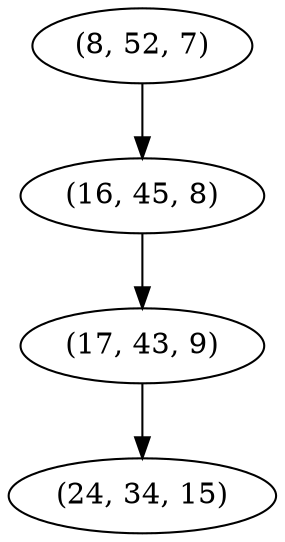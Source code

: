 digraph tree {
    "(8, 52, 7)";
    "(16, 45, 8)";
    "(17, 43, 9)";
    "(24, 34, 15)";
    "(8, 52, 7)" -> "(16, 45, 8)";
    "(16, 45, 8)" -> "(17, 43, 9)";
    "(17, 43, 9)" -> "(24, 34, 15)";
}
